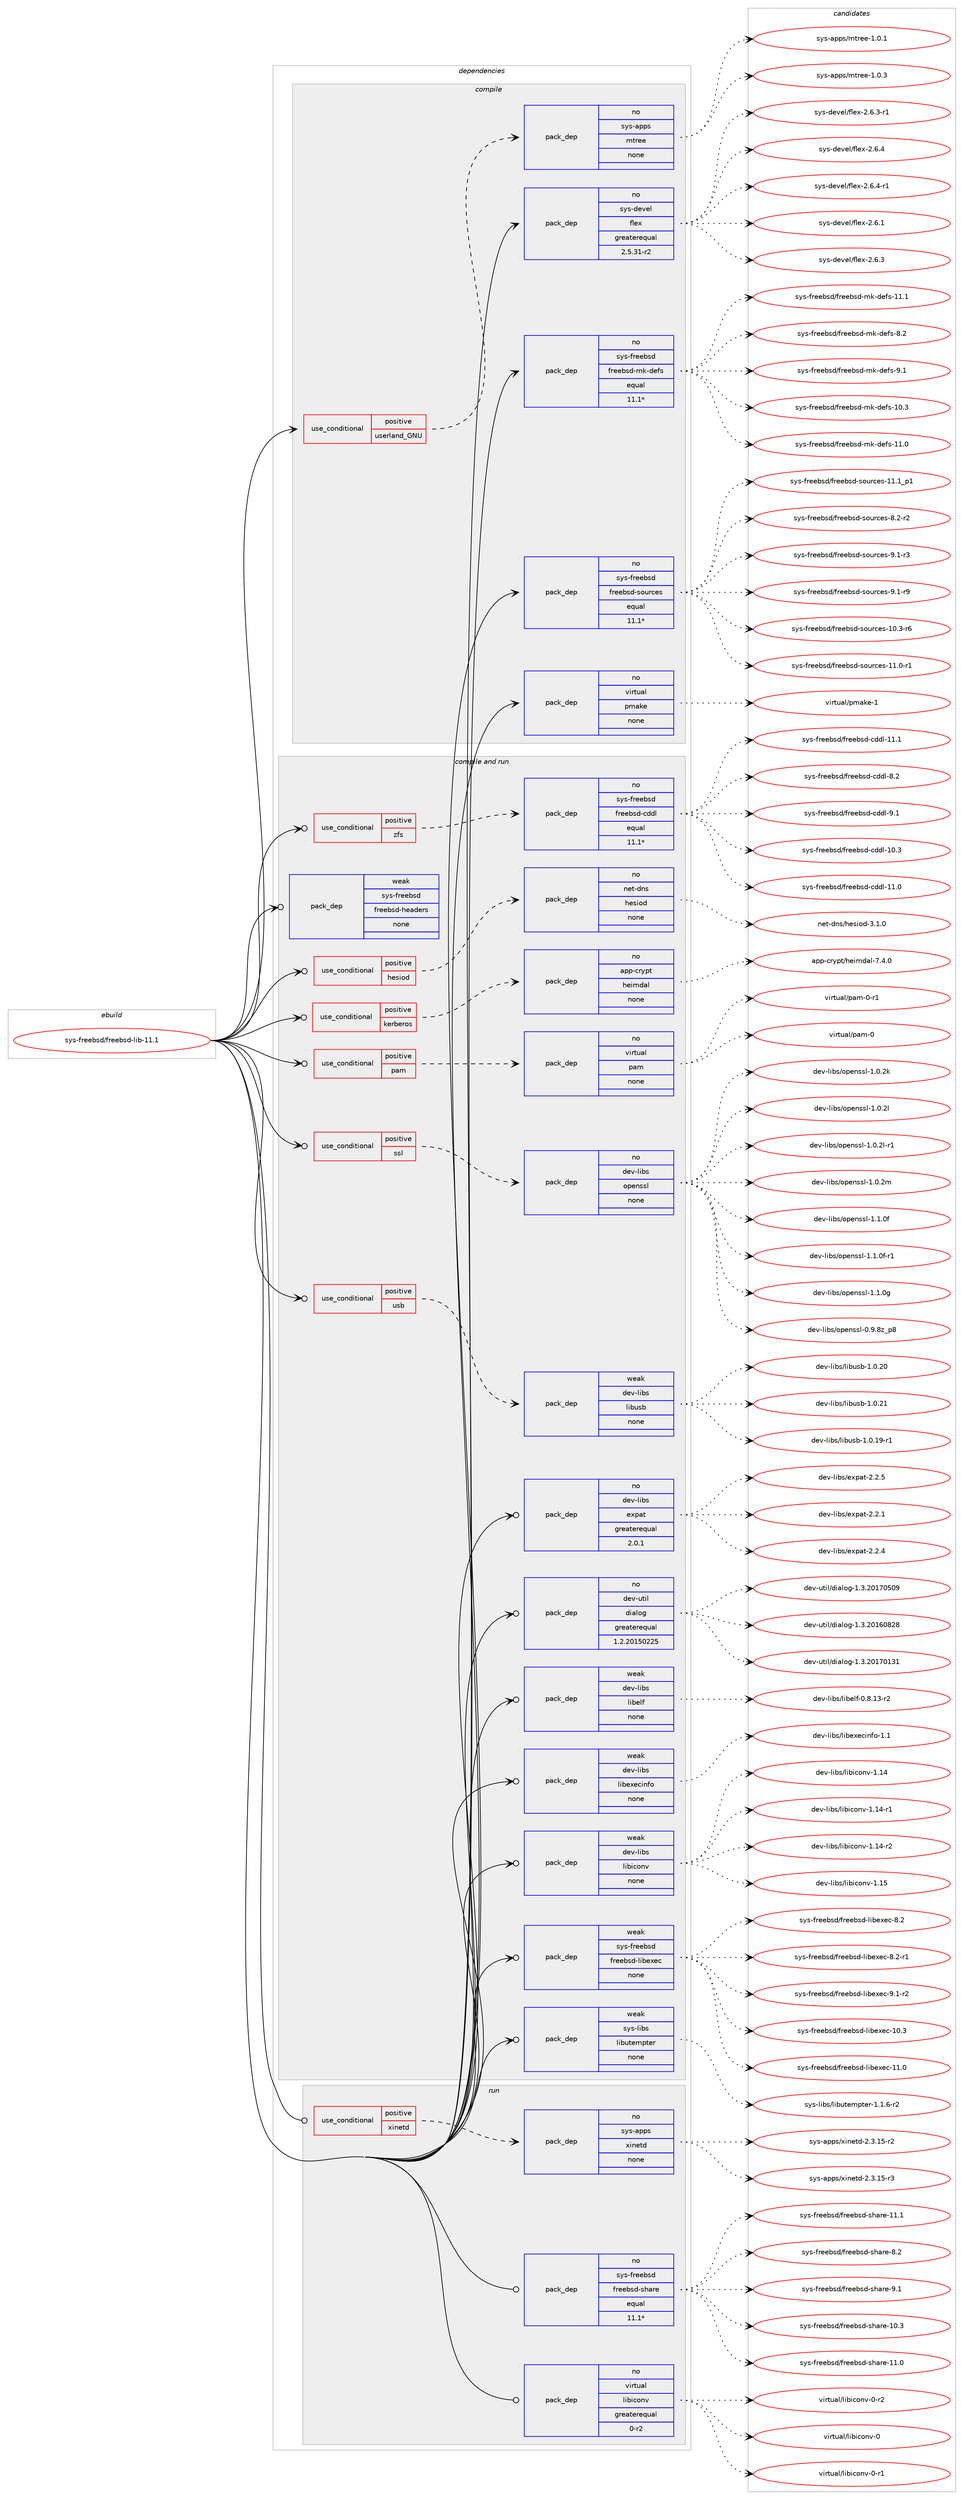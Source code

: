 digraph prolog {

# *************
# Graph options
# *************

newrank=true;
concentrate=true;
compound=true;
graph [rankdir=LR,fontname=Helvetica,fontsize=10,ranksep=1.5];#, ranksep=2.5, nodesep=0.2];
edge  [arrowhead=vee];
node  [fontname=Helvetica,fontsize=10];

# **********
# The ebuild
# **********

subgraph cluster_leftcol {
color=gray;
rank=same;
label=<<i>ebuild</i>>;
id [label="sys-freebsd/freebsd-lib-11.1", color=red, width=4, href="../sys-freebsd/freebsd-lib-11.1.svg"];
}

# ****************
# The dependencies
# ****************

subgraph cluster_midcol {
color=gray;
label=<<i>dependencies</i>>;
subgraph cluster_compile {
fillcolor="#eeeeee";
style=filled;
label=<<i>compile</i>>;
subgraph cond116497 {
dependency486268 [label=<<TABLE BORDER="0" CELLBORDER="1" CELLSPACING="0" CELLPADDING="4"><TR><TD ROWSPAN="3" CELLPADDING="10">use_conditional</TD></TR><TR><TD>positive</TD></TR><TR><TD>userland_GNU</TD></TR></TABLE>>, shape=none, color=red];
subgraph pack361272 {
dependency486269 [label=<<TABLE BORDER="0" CELLBORDER="1" CELLSPACING="0" CELLPADDING="4" WIDTH="220"><TR><TD ROWSPAN="6" CELLPADDING="30">pack_dep</TD></TR><TR><TD WIDTH="110">no</TD></TR><TR><TD>sys-apps</TD></TR><TR><TD>mtree</TD></TR><TR><TD>none</TD></TR><TR><TD></TD></TR></TABLE>>, shape=none, color=blue];
}
dependency486268:e -> dependency486269:w [weight=20,style="dashed",arrowhead="vee"];
}
id:e -> dependency486268:w [weight=20,style="solid",arrowhead="vee"];
subgraph pack361273 {
dependency486270 [label=<<TABLE BORDER="0" CELLBORDER="1" CELLSPACING="0" CELLPADDING="4" WIDTH="220"><TR><TD ROWSPAN="6" CELLPADDING="30">pack_dep</TD></TR><TR><TD WIDTH="110">no</TD></TR><TR><TD>sys-devel</TD></TR><TR><TD>flex</TD></TR><TR><TD>greaterequal</TD></TR><TR><TD>2.5.31-r2</TD></TR></TABLE>>, shape=none, color=blue];
}
id:e -> dependency486270:w [weight=20,style="solid",arrowhead="vee"];
subgraph pack361274 {
dependency486271 [label=<<TABLE BORDER="0" CELLBORDER="1" CELLSPACING="0" CELLPADDING="4" WIDTH="220"><TR><TD ROWSPAN="6" CELLPADDING="30">pack_dep</TD></TR><TR><TD WIDTH="110">no</TD></TR><TR><TD>sys-freebsd</TD></TR><TR><TD>freebsd-mk-defs</TD></TR><TR><TD>equal</TD></TR><TR><TD>11.1*</TD></TR></TABLE>>, shape=none, color=blue];
}
id:e -> dependency486271:w [weight=20,style="solid",arrowhead="vee"];
subgraph pack361275 {
dependency486272 [label=<<TABLE BORDER="0" CELLBORDER="1" CELLSPACING="0" CELLPADDING="4" WIDTH="220"><TR><TD ROWSPAN="6" CELLPADDING="30">pack_dep</TD></TR><TR><TD WIDTH="110">no</TD></TR><TR><TD>sys-freebsd</TD></TR><TR><TD>freebsd-sources</TD></TR><TR><TD>equal</TD></TR><TR><TD>11.1*</TD></TR></TABLE>>, shape=none, color=blue];
}
id:e -> dependency486272:w [weight=20,style="solid",arrowhead="vee"];
subgraph pack361276 {
dependency486273 [label=<<TABLE BORDER="0" CELLBORDER="1" CELLSPACING="0" CELLPADDING="4" WIDTH="220"><TR><TD ROWSPAN="6" CELLPADDING="30">pack_dep</TD></TR><TR><TD WIDTH="110">no</TD></TR><TR><TD>virtual</TD></TR><TR><TD>pmake</TD></TR><TR><TD>none</TD></TR><TR><TD></TD></TR></TABLE>>, shape=none, color=blue];
}
id:e -> dependency486273:w [weight=20,style="solid",arrowhead="vee"];
}
subgraph cluster_compileandrun {
fillcolor="#eeeeee";
style=filled;
label=<<i>compile and run</i>>;
subgraph cond116498 {
dependency486274 [label=<<TABLE BORDER="0" CELLBORDER="1" CELLSPACING="0" CELLPADDING="4"><TR><TD ROWSPAN="3" CELLPADDING="10">use_conditional</TD></TR><TR><TD>positive</TD></TR><TR><TD>hesiod</TD></TR></TABLE>>, shape=none, color=red];
subgraph pack361277 {
dependency486275 [label=<<TABLE BORDER="0" CELLBORDER="1" CELLSPACING="0" CELLPADDING="4" WIDTH="220"><TR><TD ROWSPAN="6" CELLPADDING="30">pack_dep</TD></TR><TR><TD WIDTH="110">no</TD></TR><TR><TD>net-dns</TD></TR><TR><TD>hesiod</TD></TR><TR><TD>none</TD></TR><TR><TD></TD></TR></TABLE>>, shape=none, color=blue];
}
dependency486274:e -> dependency486275:w [weight=20,style="dashed",arrowhead="vee"];
}
id:e -> dependency486274:w [weight=20,style="solid",arrowhead="odotvee"];
subgraph cond116499 {
dependency486276 [label=<<TABLE BORDER="0" CELLBORDER="1" CELLSPACING="0" CELLPADDING="4"><TR><TD ROWSPAN="3" CELLPADDING="10">use_conditional</TD></TR><TR><TD>positive</TD></TR><TR><TD>kerberos</TD></TR></TABLE>>, shape=none, color=red];
subgraph pack361278 {
dependency486277 [label=<<TABLE BORDER="0" CELLBORDER="1" CELLSPACING="0" CELLPADDING="4" WIDTH="220"><TR><TD ROWSPAN="6" CELLPADDING="30">pack_dep</TD></TR><TR><TD WIDTH="110">no</TD></TR><TR><TD>app-crypt</TD></TR><TR><TD>heimdal</TD></TR><TR><TD>none</TD></TR><TR><TD></TD></TR></TABLE>>, shape=none, color=blue];
}
dependency486276:e -> dependency486277:w [weight=20,style="dashed",arrowhead="vee"];
}
id:e -> dependency486276:w [weight=20,style="solid",arrowhead="odotvee"];
subgraph cond116500 {
dependency486278 [label=<<TABLE BORDER="0" CELLBORDER="1" CELLSPACING="0" CELLPADDING="4"><TR><TD ROWSPAN="3" CELLPADDING="10">use_conditional</TD></TR><TR><TD>positive</TD></TR><TR><TD>pam</TD></TR></TABLE>>, shape=none, color=red];
subgraph pack361279 {
dependency486279 [label=<<TABLE BORDER="0" CELLBORDER="1" CELLSPACING="0" CELLPADDING="4" WIDTH="220"><TR><TD ROWSPAN="6" CELLPADDING="30">pack_dep</TD></TR><TR><TD WIDTH="110">no</TD></TR><TR><TD>virtual</TD></TR><TR><TD>pam</TD></TR><TR><TD>none</TD></TR><TR><TD></TD></TR></TABLE>>, shape=none, color=blue];
}
dependency486278:e -> dependency486279:w [weight=20,style="dashed",arrowhead="vee"];
}
id:e -> dependency486278:w [weight=20,style="solid",arrowhead="odotvee"];
subgraph cond116501 {
dependency486280 [label=<<TABLE BORDER="0" CELLBORDER="1" CELLSPACING="0" CELLPADDING="4"><TR><TD ROWSPAN="3" CELLPADDING="10">use_conditional</TD></TR><TR><TD>positive</TD></TR><TR><TD>ssl</TD></TR></TABLE>>, shape=none, color=red];
subgraph pack361280 {
dependency486281 [label=<<TABLE BORDER="0" CELLBORDER="1" CELLSPACING="0" CELLPADDING="4" WIDTH="220"><TR><TD ROWSPAN="6" CELLPADDING="30">pack_dep</TD></TR><TR><TD WIDTH="110">no</TD></TR><TR><TD>dev-libs</TD></TR><TR><TD>openssl</TD></TR><TR><TD>none</TD></TR><TR><TD></TD></TR></TABLE>>, shape=none, color=blue];
}
dependency486280:e -> dependency486281:w [weight=20,style="dashed",arrowhead="vee"];
}
id:e -> dependency486280:w [weight=20,style="solid",arrowhead="odotvee"];
subgraph cond116502 {
dependency486282 [label=<<TABLE BORDER="0" CELLBORDER="1" CELLSPACING="0" CELLPADDING="4"><TR><TD ROWSPAN="3" CELLPADDING="10">use_conditional</TD></TR><TR><TD>positive</TD></TR><TR><TD>usb</TD></TR></TABLE>>, shape=none, color=red];
subgraph pack361281 {
dependency486283 [label=<<TABLE BORDER="0" CELLBORDER="1" CELLSPACING="0" CELLPADDING="4" WIDTH="220"><TR><TD ROWSPAN="6" CELLPADDING="30">pack_dep</TD></TR><TR><TD WIDTH="110">weak</TD></TR><TR><TD>dev-libs</TD></TR><TR><TD>libusb</TD></TR><TR><TD>none</TD></TR><TR><TD></TD></TR></TABLE>>, shape=none, color=blue];
}
dependency486282:e -> dependency486283:w [weight=20,style="dashed",arrowhead="vee"];
}
id:e -> dependency486282:w [weight=20,style="solid",arrowhead="odotvee"];
subgraph cond116503 {
dependency486284 [label=<<TABLE BORDER="0" CELLBORDER="1" CELLSPACING="0" CELLPADDING="4"><TR><TD ROWSPAN="3" CELLPADDING="10">use_conditional</TD></TR><TR><TD>positive</TD></TR><TR><TD>zfs</TD></TR></TABLE>>, shape=none, color=red];
subgraph pack361282 {
dependency486285 [label=<<TABLE BORDER="0" CELLBORDER="1" CELLSPACING="0" CELLPADDING="4" WIDTH="220"><TR><TD ROWSPAN="6" CELLPADDING="30">pack_dep</TD></TR><TR><TD WIDTH="110">no</TD></TR><TR><TD>sys-freebsd</TD></TR><TR><TD>freebsd-cddl</TD></TR><TR><TD>equal</TD></TR><TR><TD>11.1*</TD></TR></TABLE>>, shape=none, color=blue];
}
dependency486284:e -> dependency486285:w [weight=20,style="dashed",arrowhead="vee"];
}
id:e -> dependency486284:w [weight=20,style="solid",arrowhead="odotvee"];
subgraph pack361283 {
dependency486286 [label=<<TABLE BORDER="0" CELLBORDER="1" CELLSPACING="0" CELLPADDING="4" WIDTH="220"><TR><TD ROWSPAN="6" CELLPADDING="30">pack_dep</TD></TR><TR><TD WIDTH="110">no</TD></TR><TR><TD>dev-libs</TD></TR><TR><TD>expat</TD></TR><TR><TD>greaterequal</TD></TR><TR><TD>2.0.1</TD></TR></TABLE>>, shape=none, color=blue];
}
id:e -> dependency486286:w [weight=20,style="solid",arrowhead="odotvee"];
subgraph pack361284 {
dependency486287 [label=<<TABLE BORDER="0" CELLBORDER="1" CELLSPACING="0" CELLPADDING="4" WIDTH="220"><TR><TD ROWSPAN="6" CELLPADDING="30">pack_dep</TD></TR><TR><TD WIDTH="110">no</TD></TR><TR><TD>dev-util</TD></TR><TR><TD>dialog</TD></TR><TR><TD>greaterequal</TD></TR><TR><TD>1.2.20150225</TD></TR></TABLE>>, shape=none, color=blue];
}
id:e -> dependency486287:w [weight=20,style="solid",arrowhead="odotvee"];
subgraph pack361285 {
dependency486288 [label=<<TABLE BORDER="0" CELLBORDER="1" CELLSPACING="0" CELLPADDING="4" WIDTH="220"><TR><TD ROWSPAN="6" CELLPADDING="30">pack_dep</TD></TR><TR><TD WIDTH="110">weak</TD></TR><TR><TD>dev-libs</TD></TR><TR><TD>libelf</TD></TR><TR><TD>none</TD></TR><TR><TD></TD></TR></TABLE>>, shape=none, color=blue];
}
id:e -> dependency486288:w [weight=20,style="solid",arrowhead="odotvee"];
subgraph pack361286 {
dependency486289 [label=<<TABLE BORDER="0" CELLBORDER="1" CELLSPACING="0" CELLPADDING="4" WIDTH="220"><TR><TD ROWSPAN="6" CELLPADDING="30">pack_dep</TD></TR><TR><TD WIDTH="110">weak</TD></TR><TR><TD>dev-libs</TD></TR><TR><TD>libexecinfo</TD></TR><TR><TD>none</TD></TR><TR><TD></TD></TR></TABLE>>, shape=none, color=blue];
}
id:e -> dependency486289:w [weight=20,style="solid",arrowhead="odotvee"];
subgraph pack361287 {
dependency486290 [label=<<TABLE BORDER="0" CELLBORDER="1" CELLSPACING="0" CELLPADDING="4" WIDTH="220"><TR><TD ROWSPAN="6" CELLPADDING="30">pack_dep</TD></TR><TR><TD WIDTH="110">weak</TD></TR><TR><TD>dev-libs</TD></TR><TR><TD>libiconv</TD></TR><TR><TD>none</TD></TR><TR><TD></TD></TR></TABLE>>, shape=none, color=blue];
}
id:e -> dependency486290:w [weight=20,style="solid",arrowhead="odotvee"];
subgraph pack361288 {
dependency486291 [label=<<TABLE BORDER="0" CELLBORDER="1" CELLSPACING="0" CELLPADDING="4" WIDTH="220"><TR><TD ROWSPAN="6" CELLPADDING="30">pack_dep</TD></TR><TR><TD WIDTH="110">weak</TD></TR><TR><TD>sys-freebsd</TD></TR><TR><TD>freebsd-headers</TD></TR><TR><TD>none</TD></TR><TR><TD></TD></TR></TABLE>>, shape=none, color=blue];
}
id:e -> dependency486291:w [weight=20,style="solid",arrowhead="odotvee"];
subgraph pack361289 {
dependency486292 [label=<<TABLE BORDER="0" CELLBORDER="1" CELLSPACING="0" CELLPADDING="4" WIDTH="220"><TR><TD ROWSPAN="6" CELLPADDING="30">pack_dep</TD></TR><TR><TD WIDTH="110">weak</TD></TR><TR><TD>sys-freebsd</TD></TR><TR><TD>freebsd-libexec</TD></TR><TR><TD>none</TD></TR><TR><TD></TD></TR></TABLE>>, shape=none, color=blue];
}
id:e -> dependency486292:w [weight=20,style="solid",arrowhead="odotvee"];
subgraph pack361290 {
dependency486293 [label=<<TABLE BORDER="0" CELLBORDER="1" CELLSPACING="0" CELLPADDING="4" WIDTH="220"><TR><TD ROWSPAN="6" CELLPADDING="30">pack_dep</TD></TR><TR><TD WIDTH="110">weak</TD></TR><TR><TD>sys-libs</TD></TR><TR><TD>libutempter</TD></TR><TR><TD>none</TD></TR><TR><TD></TD></TR></TABLE>>, shape=none, color=blue];
}
id:e -> dependency486293:w [weight=20,style="solid",arrowhead="odotvee"];
}
subgraph cluster_run {
fillcolor="#eeeeee";
style=filled;
label=<<i>run</i>>;
subgraph cond116504 {
dependency486294 [label=<<TABLE BORDER="0" CELLBORDER="1" CELLSPACING="0" CELLPADDING="4"><TR><TD ROWSPAN="3" CELLPADDING="10">use_conditional</TD></TR><TR><TD>positive</TD></TR><TR><TD>xinetd</TD></TR></TABLE>>, shape=none, color=red];
subgraph pack361291 {
dependency486295 [label=<<TABLE BORDER="0" CELLBORDER="1" CELLSPACING="0" CELLPADDING="4" WIDTH="220"><TR><TD ROWSPAN="6" CELLPADDING="30">pack_dep</TD></TR><TR><TD WIDTH="110">no</TD></TR><TR><TD>sys-apps</TD></TR><TR><TD>xinetd</TD></TR><TR><TD>none</TD></TR><TR><TD></TD></TR></TABLE>>, shape=none, color=blue];
}
dependency486294:e -> dependency486295:w [weight=20,style="dashed",arrowhead="vee"];
}
id:e -> dependency486294:w [weight=20,style="solid",arrowhead="odot"];
subgraph pack361292 {
dependency486296 [label=<<TABLE BORDER="0" CELLBORDER="1" CELLSPACING="0" CELLPADDING="4" WIDTH="220"><TR><TD ROWSPAN="6" CELLPADDING="30">pack_dep</TD></TR><TR><TD WIDTH="110">no</TD></TR><TR><TD>sys-freebsd</TD></TR><TR><TD>freebsd-share</TD></TR><TR><TD>equal</TD></TR><TR><TD>11.1*</TD></TR></TABLE>>, shape=none, color=blue];
}
id:e -> dependency486296:w [weight=20,style="solid",arrowhead="odot"];
subgraph pack361293 {
dependency486297 [label=<<TABLE BORDER="0" CELLBORDER="1" CELLSPACING="0" CELLPADDING="4" WIDTH="220"><TR><TD ROWSPAN="6" CELLPADDING="30">pack_dep</TD></TR><TR><TD WIDTH="110">no</TD></TR><TR><TD>virtual</TD></TR><TR><TD>libiconv</TD></TR><TR><TD>greaterequal</TD></TR><TR><TD>0-r2</TD></TR></TABLE>>, shape=none, color=blue];
}
id:e -> dependency486297:w [weight=20,style="solid",arrowhead="odot"];
}
}

# **************
# The candidates
# **************

subgraph cluster_choices {
rank=same;
color=gray;
label=<<i>candidates</i>>;

subgraph choice361272 {
color=black;
nodesep=1;
choice115121115459711211211547109116114101101454946484649 [label="sys-apps/mtree-1.0.1", color=red, width=4,href="../sys-apps/mtree-1.0.1.svg"];
choice115121115459711211211547109116114101101454946484651 [label="sys-apps/mtree-1.0.3", color=red, width=4,href="../sys-apps/mtree-1.0.3.svg"];
dependency486269:e -> choice115121115459711211211547109116114101101454946484649:w [style=dotted,weight="100"];
dependency486269:e -> choice115121115459711211211547109116114101101454946484651:w [style=dotted,weight="100"];
}
subgraph choice361273 {
color=black;
nodesep=1;
choice1151211154510010111810110847102108101120455046544649 [label="sys-devel/flex-2.6.1", color=red, width=4,href="../sys-devel/flex-2.6.1.svg"];
choice1151211154510010111810110847102108101120455046544651 [label="sys-devel/flex-2.6.3", color=red, width=4,href="../sys-devel/flex-2.6.3.svg"];
choice11512111545100101118101108471021081011204550465446514511449 [label="sys-devel/flex-2.6.3-r1", color=red, width=4,href="../sys-devel/flex-2.6.3-r1.svg"];
choice1151211154510010111810110847102108101120455046544652 [label="sys-devel/flex-2.6.4", color=red, width=4,href="../sys-devel/flex-2.6.4.svg"];
choice11512111545100101118101108471021081011204550465446524511449 [label="sys-devel/flex-2.6.4-r1", color=red, width=4,href="../sys-devel/flex-2.6.4-r1.svg"];
dependency486270:e -> choice1151211154510010111810110847102108101120455046544649:w [style=dotted,weight="100"];
dependency486270:e -> choice1151211154510010111810110847102108101120455046544651:w [style=dotted,weight="100"];
dependency486270:e -> choice11512111545100101118101108471021081011204550465446514511449:w [style=dotted,weight="100"];
dependency486270:e -> choice1151211154510010111810110847102108101120455046544652:w [style=dotted,weight="100"];
dependency486270:e -> choice11512111545100101118101108471021081011204550465446524511449:w [style=dotted,weight="100"];
}
subgraph choice361274 {
color=black;
nodesep=1;
choice1151211154510211410110198115100471021141011019811510045109107451001011021154549484651 [label="sys-freebsd/freebsd-mk-defs-10.3", color=red, width=4,href="../sys-freebsd/freebsd-mk-defs-10.3.svg"];
choice1151211154510211410110198115100471021141011019811510045109107451001011021154549494648 [label="sys-freebsd/freebsd-mk-defs-11.0", color=red, width=4,href="../sys-freebsd/freebsd-mk-defs-11.0.svg"];
choice1151211154510211410110198115100471021141011019811510045109107451001011021154549494649 [label="sys-freebsd/freebsd-mk-defs-11.1", color=red, width=4,href="../sys-freebsd/freebsd-mk-defs-11.1.svg"];
choice11512111545102114101101981151004710211410110198115100451091074510010110211545564650 [label="sys-freebsd/freebsd-mk-defs-8.2", color=red, width=4,href="../sys-freebsd/freebsd-mk-defs-8.2.svg"];
choice11512111545102114101101981151004710211410110198115100451091074510010110211545574649 [label="sys-freebsd/freebsd-mk-defs-9.1", color=red, width=4,href="../sys-freebsd/freebsd-mk-defs-9.1.svg"];
dependency486271:e -> choice1151211154510211410110198115100471021141011019811510045109107451001011021154549484651:w [style=dotted,weight="100"];
dependency486271:e -> choice1151211154510211410110198115100471021141011019811510045109107451001011021154549494648:w [style=dotted,weight="100"];
dependency486271:e -> choice1151211154510211410110198115100471021141011019811510045109107451001011021154549494649:w [style=dotted,weight="100"];
dependency486271:e -> choice11512111545102114101101981151004710211410110198115100451091074510010110211545564650:w [style=dotted,weight="100"];
dependency486271:e -> choice11512111545102114101101981151004710211410110198115100451091074510010110211545574649:w [style=dotted,weight="100"];
}
subgraph choice361275 {
color=black;
nodesep=1;
choice11512111545102114101101981151004710211410110198115100451151111171149910111545494846514511454 [label="sys-freebsd/freebsd-sources-10.3-r6", color=red, width=4,href="../sys-freebsd/freebsd-sources-10.3-r6.svg"];
choice11512111545102114101101981151004710211410110198115100451151111171149910111545494946484511449 [label="sys-freebsd/freebsd-sources-11.0-r1", color=red, width=4,href="../sys-freebsd/freebsd-sources-11.0-r1.svg"];
choice11512111545102114101101981151004710211410110198115100451151111171149910111545494946499511249 [label="sys-freebsd/freebsd-sources-11.1_p1", color=red, width=4,href="../sys-freebsd/freebsd-sources-11.1_p1.svg"];
choice115121115451021141011019811510047102114101101981151004511511111711499101115455646504511450 [label="sys-freebsd/freebsd-sources-8.2-r2", color=red, width=4,href="../sys-freebsd/freebsd-sources-8.2-r2.svg"];
choice115121115451021141011019811510047102114101101981151004511511111711499101115455746494511451 [label="sys-freebsd/freebsd-sources-9.1-r3", color=red, width=4,href="../sys-freebsd/freebsd-sources-9.1-r3.svg"];
choice115121115451021141011019811510047102114101101981151004511511111711499101115455746494511457 [label="sys-freebsd/freebsd-sources-9.1-r9", color=red, width=4,href="../sys-freebsd/freebsd-sources-9.1-r9.svg"];
dependency486272:e -> choice11512111545102114101101981151004710211410110198115100451151111171149910111545494846514511454:w [style=dotted,weight="100"];
dependency486272:e -> choice11512111545102114101101981151004710211410110198115100451151111171149910111545494946484511449:w [style=dotted,weight="100"];
dependency486272:e -> choice11512111545102114101101981151004710211410110198115100451151111171149910111545494946499511249:w [style=dotted,weight="100"];
dependency486272:e -> choice115121115451021141011019811510047102114101101981151004511511111711499101115455646504511450:w [style=dotted,weight="100"];
dependency486272:e -> choice115121115451021141011019811510047102114101101981151004511511111711499101115455746494511451:w [style=dotted,weight="100"];
dependency486272:e -> choice115121115451021141011019811510047102114101101981151004511511111711499101115455746494511457:w [style=dotted,weight="100"];
}
subgraph choice361276 {
color=black;
nodesep=1;
choice1181051141161179710847112109971071014549 [label="virtual/pmake-1", color=red, width=4,href="../virtual/pmake-1.svg"];
dependency486273:e -> choice1181051141161179710847112109971071014549:w [style=dotted,weight="100"];
}
subgraph choice361277 {
color=black;
nodesep=1;
choice1101011164510011011547104101115105111100455146494648 [label="net-dns/hesiod-3.1.0", color=red, width=4,href="../net-dns/hesiod-3.1.0.svg"];
dependency486275:e -> choice1101011164510011011547104101115105111100455146494648:w [style=dotted,weight="100"];
}
subgraph choice361278 {
color=black;
nodesep=1;
choice9711211245991141211121164710410110510910097108455546524648 [label="app-crypt/heimdal-7.4.0", color=red, width=4,href="../app-crypt/heimdal-7.4.0.svg"];
dependency486277:e -> choice9711211245991141211121164710410110510910097108455546524648:w [style=dotted,weight="100"];
}
subgraph choice361279 {
color=black;
nodesep=1;
choice1181051141161179710847112971094548 [label="virtual/pam-0", color=red, width=4,href="../virtual/pam-0.svg"];
choice11810511411611797108471129710945484511449 [label="virtual/pam-0-r1", color=red, width=4,href="../virtual/pam-0-r1.svg"];
dependency486279:e -> choice1181051141161179710847112971094548:w [style=dotted,weight="100"];
dependency486279:e -> choice11810511411611797108471129710945484511449:w [style=dotted,weight="100"];
}
subgraph choice361280 {
color=black;
nodesep=1;
choice1001011184510810598115471111121011101151151084548465746561229511256 [label="dev-libs/openssl-0.9.8z_p8", color=red, width=4,href="../dev-libs/openssl-0.9.8z_p8.svg"];
choice100101118451081059811547111112101110115115108454946484650107 [label="dev-libs/openssl-1.0.2k", color=red, width=4,href="../dev-libs/openssl-1.0.2k.svg"];
choice100101118451081059811547111112101110115115108454946484650108 [label="dev-libs/openssl-1.0.2l", color=red, width=4,href="../dev-libs/openssl-1.0.2l.svg"];
choice1001011184510810598115471111121011101151151084549464846501084511449 [label="dev-libs/openssl-1.0.2l-r1", color=red, width=4,href="../dev-libs/openssl-1.0.2l-r1.svg"];
choice100101118451081059811547111112101110115115108454946484650109 [label="dev-libs/openssl-1.0.2m", color=red, width=4,href="../dev-libs/openssl-1.0.2m.svg"];
choice100101118451081059811547111112101110115115108454946494648102 [label="dev-libs/openssl-1.1.0f", color=red, width=4,href="../dev-libs/openssl-1.1.0f.svg"];
choice1001011184510810598115471111121011101151151084549464946481024511449 [label="dev-libs/openssl-1.1.0f-r1", color=red, width=4,href="../dev-libs/openssl-1.1.0f-r1.svg"];
choice100101118451081059811547111112101110115115108454946494648103 [label="dev-libs/openssl-1.1.0g", color=red, width=4,href="../dev-libs/openssl-1.1.0g.svg"];
dependency486281:e -> choice1001011184510810598115471111121011101151151084548465746561229511256:w [style=dotted,weight="100"];
dependency486281:e -> choice100101118451081059811547111112101110115115108454946484650107:w [style=dotted,weight="100"];
dependency486281:e -> choice100101118451081059811547111112101110115115108454946484650108:w [style=dotted,weight="100"];
dependency486281:e -> choice1001011184510810598115471111121011101151151084549464846501084511449:w [style=dotted,weight="100"];
dependency486281:e -> choice100101118451081059811547111112101110115115108454946484650109:w [style=dotted,weight="100"];
dependency486281:e -> choice100101118451081059811547111112101110115115108454946494648102:w [style=dotted,weight="100"];
dependency486281:e -> choice1001011184510810598115471111121011101151151084549464946481024511449:w [style=dotted,weight="100"];
dependency486281:e -> choice100101118451081059811547111112101110115115108454946494648103:w [style=dotted,weight="100"];
}
subgraph choice361281 {
color=black;
nodesep=1;
choice1001011184510810598115471081059811711598454946484649574511449 [label="dev-libs/libusb-1.0.19-r1", color=red, width=4,href="../dev-libs/libusb-1.0.19-r1.svg"];
choice100101118451081059811547108105981171159845494648465048 [label="dev-libs/libusb-1.0.20", color=red, width=4,href="../dev-libs/libusb-1.0.20.svg"];
choice100101118451081059811547108105981171159845494648465049 [label="dev-libs/libusb-1.0.21", color=red, width=4,href="../dev-libs/libusb-1.0.21.svg"];
dependency486283:e -> choice1001011184510810598115471081059811711598454946484649574511449:w [style=dotted,weight="100"];
dependency486283:e -> choice100101118451081059811547108105981171159845494648465048:w [style=dotted,weight="100"];
dependency486283:e -> choice100101118451081059811547108105981171159845494648465049:w [style=dotted,weight="100"];
}
subgraph choice361282 {
color=black;
nodesep=1;
choice1151211154510211410110198115100471021141011019811510045991001001084549484651 [label="sys-freebsd/freebsd-cddl-10.3", color=red, width=4,href="../sys-freebsd/freebsd-cddl-10.3.svg"];
choice1151211154510211410110198115100471021141011019811510045991001001084549494648 [label="sys-freebsd/freebsd-cddl-11.0", color=red, width=4,href="../sys-freebsd/freebsd-cddl-11.0.svg"];
choice1151211154510211410110198115100471021141011019811510045991001001084549494649 [label="sys-freebsd/freebsd-cddl-11.1", color=red, width=4,href="../sys-freebsd/freebsd-cddl-11.1.svg"];
choice11512111545102114101101981151004710211410110198115100459910010010845564650 [label="sys-freebsd/freebsd-cddl-8.2", color=red, width=4,href="../sys-freebsd/freebsd-cddl-8.2.svg"];
choice11512111545102114101101981151004710211410110198115100459910010010845574649 [label="sys-freebsd/freebsd-cddl-9.1", color=red, width=4,href="../sys-freebsd/freebsd-cddl-9.1.svg"];
dependency486285:e -> choice1151211154510211410110198115100471021141011019811510045991001001084549484651:w [style=dotted,weight="100"];
dependency486285:e -> choice1151211154510211410110198115100471021141011019811510045991001001084549494648:w [style=dotted,weight="100"];
dependency486285:e -> choice1151211154510211410110198115100471021141011019811510045991001001084549494649:w [style=dotted,weight="100"];
dependency486285:e -> choice11512111545102114101101981151004710211410110198115100459910010010845564650:w [style=dotted,weight="100"];
dependency486285:e -> choice11512111545102114101101981151004710211410110198115100459910010010845574649:w [style=dotted,weight="100"];
}
subgraph choice361283 {
color=black;
nodesep=1;
choice10010111845108105981154710112011297116455046504649 [label="dev-libs/expat-2.2.1", color=red, width=4,href="../dev-libs/expat-2.2.1.svg"];
choice10010111845108105981154710112011297116455046504652 [label="dev-libs/expat-2.2.4", color=red, width=4,href="../dev-libs/expat-2.2.4.svg"];
choice10010111845108105981154710112011297116455046504653 [label="dev-libs/expat-2.2.5", color=red, width=4,href="../dev-libs/expat-2.2.5.svg"];
dependency486286:e -> choice10010111845108105981154710112011297116455046504649:w [style=dotted,weight="100"];
dependency486286:e -> choice10010111845108105981154710112011297116455046504652:w [style=dotted,weight="100"];
dependency486286:e -> choice10010111845108105981154710112011297116455046504653:w [style=dotted,weight="100"];
}
subgraph choice361284 {
color=black;
nodesep=1;
choice10010111845117116105108471001059710811110345494651465048495448565056 [label="dev-util/dialog-1.3.20160828", color=red, width=4,href="../dev-util/dialog-1.3.20160828.svg"];
choice10010111845117116105108471001059710811110345494651465048495548495149 [label="dev-util/dialog-1.3.20170131", color=red, width=4,href="../dev-util/dialog-1.3.20170131.svg"];
choice10010111845117116105108471001059710811110345494651465048495548534857 [label="dev-util/dialog-1.3.20170509", color=red, width=4,href="../dev-util/dialog-1.3.20170509.svg"];
dependency486287:e -> choice10010111845117116105108471001059710811110345494651465048495448565056:w [style=dotted,weight="100"];
dependency486287:e -> choice10010111845117116105108471001059710811110345494651465048495548495149:w [style=dotted,weight="100"];
dependency486287:e -> choice10010111845117116105108471001059710811110345494651465048495548534857:w [style=dotted,weight="100"];
}
subgraph choice361285 {
color=black;
nodesep=1;
choice10010111845108105981154710810598101108102454846564649514511450 [label="dev-libs/libelf-0.8.13-r2", color=red, width=4,href="../dev-libs/libelf-0.8.13-r2.svg"];
dependency486288:e -> choice10010111845108105981154710810598101108102454846564649514511450:w [style=dotted,weight="100"];
}
subgraph choice361286 {
color=black;
nodesep=1;
choice100101118451081059811547108105981011201019910511010211145494649 [label="dev-libs/libexecinfo-1.1", color=red, width=4,href="../dev-libs/libexecinfo-1.1.svg"];
dependency486289:e -> choice100101118451081059811547108105981011201019910511010211145494649:w [style=dotted,weight="100"];
}
subgraph choice361287 {
color=black;
nodesep=1;
choice10010111845108105981154710810598105991111101184549464952 [label="dev-libs/libiconv-1.14", color=red, width=4,href="../dev-libs/libiconv-1.14.svg"];
choice100101118451081059811547108105981059911111011845494649524511449 [label="dev-libs/libiconv-1.14-r1", color=red, width=4,href="../dev-libs/libiconv-1.14-r1.svg"];
choice100101118451081059811547108105981059911111011845494649524511450 [label="dev-libs/libiconv-1.14-r2", color=red, width=4,href="../dev-libs/libiconv-1.14-r2.svg"];
choice10010111845108105981154710810598105991111101184549464953 [label="dev-libs/libiconv-1.15", color=red, width=4,href="../dev-libs/libiconv-1.15.svg"];
dependency486290:e -> choice10010111845108105981154710810598105991111101184549464952:w [style=dotted,weight="100"];
dependency486290:e -> choice100101118451081059811547108105981059911111011845494649524511449:w [style=dotted,weight="100"];
dependency486290:e -> choice100101118451081059811547108105981059911111011845494649524511450:w [style=dotted,weight="100"];
dependency486290:e -> choice10010111845108105981154710810598105991111101184549464953:w [style=dotted,weight="100"];
}
subgraph choice361288 {
color=black;
nodesep=1;
}
subgraph choice361289 {
color=black;
nodesep=1;
choice115121115451021141011019811510047102114101101981151004510810598101120101994549484651 [label="sys-freebsd/freebsd-libexec-10.3", color=red, width=4,href="../sys-freebsd/freebsd-libexec-10.3.svg"];
choice115121115451021141011019811510047102114101101981151004510810598101120101994549494648 [label="sys-freebsd/freebsd-libexec-11.0", color=red, width=4,href="../sys-freebsd/freebsd-libexec-11.0.svg"];
choice1151211154510211410110198115100471021141011019811510045108105981011201019945564650 [label="sys-freebsd/freebsd-libexec-8.2", color=red, width=4,href="../sys-freebsd/freebsd-libexec-8.2.svg"];
choice11512111545102114101101981151004710211410110198115100451081059810112010199455646504511449 [label="sys-freebsd/freebsd-libexec-8.2-r1", color=red, width=4,href="../sys-freebsd/freebsd-libexec-8.2-r1.svg"];
choice11512111545102114101101981151004710211410110198115100451081059810112010199455746494511450 [label="sys-freebsd/freebsd-libexec-9.1-r2", color=red, width=4,href="../sys-freebsd/freebsd-libexec-9.1-r2.svg"];
dependency486292:e -> choice115121115451021141011019811510047102114101101981151004510810598101120101994549484651:w [style=dotted,weight="100"];
dependency486292:e -> choice115121115451021141011019811510047102114101101981151004510810598101120101994549494648:w [style=dotted,weight="100"];
dependency486292:e -> choice1151211154510211410110198115100471021141011019811510045108105981011201019945564650:w [style=dotted,weight="100"];
dependency486292:e -> choice11512111545102114101101981151004710211410110198115100451081059810112010199455646504511449:w [style=dotted,weight="100"];
dependency486292:e -> choice11512111545102114101101981151004710211410110198115100451081059810112010199455746494511450:w [style=dotted,weight="100"];
}
subgraph choice361290 {
color=black;
nodesep=1;
choice115121115451081059811547108105981171161011091121161011144549464946544511450 [label="sys-libs/libutempter-1.1.6-r2", color=red, width=4,href="../sys-libs/libutempter-1.1.6-r2.svg"];
dependency486293:e -> choice115121115451081059811547108105981171161011091121161011144549464946544511450:w [style=dotted,weight="100"];
}
subgraph choice361291 {
color=black;
nodesep=1;
choice115121115459711211211547120105110101116100455046514649534511450 [label="sys-apps/xinetd-2.3.15-r2", color=red, width=4,href="../sys-apps/xinetd-2.3.15-r2.svg"];
choice115121115459711211211547120105110101116100455046514649534511451 [label="sys-apps/xinetd-2.3.15-r3", color=red, width=4,href="../sys-apps/xinetd-2.3.15-r3.svg"];
dependency486295:e -> choice115121115459711211211547120105110101116100455046514649534511450:w [style=dotted,weight="100"];
dependency486295:e -> choice115121115459711211211547120105110101116100455046514649534511451:w [style=dotted,weight="100"];
}
subgraph choice361292 {
color=black;
nodesep=1;
choice1151211154510211410110198115100471021141011019811510045115104971141014549484651 [label="sys-freebsd/freebsd-share-10.3", color=red, width=4,href="../sys-freebsd/freebsd-share-10.3.svg"];
choice1151211154510211410110198115100471021141011019811510045115104971141014549494648 [label="sys-freebsd/freebsd-share-11.0", color=red, width=4,href="../sys-freebsd/freebsd-share-11.0.svg"];
choice1151211154510211410110198115100471021141011019811510045115104971141014549494649 [label="sys-freebsd/freebsd-share-11.1", color=red, width=4,href="../sys-freebsd/freebsd-share-11.1.svg"];
choice11512111545102114101101981151004710211410110198115100451151049711410145564650 [label="sys-freebsd/freebsd-share-8.2", color=red, width=4,href="../sys-freebsd/freebsd-share-8.2.svg"];
choice11512111545102114101101981151004710211410110198115100451151049711410145574649 [label="sys-freebsd/freebsd-share-9.1", color=red, width=4,href="../sys-freebsd/freebsd-share-9.1.svg"];
dependency486296:e -> choice1151211154510211410110198115100471021141011019811510045115104971141014549484651:w [style=dotted,weight="100"];
dependency486296:e -> choice1151211154510211410110198115100471021141011019811510045115104971141014549494648:w [style=dotted,weight="100"];
dependency486296:e -> choice1151211154510211410110198115100471021141011019811510045115104971141014549494649:w [style=dotted,weight="100"];
dependency486296:e -> choice11512111545102114101101981151004710211410110198115100451151049711410145564650:w [style=dotted,weight="100"];
dependency486296:e -> choice11512111545102114101101981151004710211410110198115100451151049711410145574649:w [style=dotted,weight="100"];
}
subgraph choice361293 {
color=black;
nodesep=1;
choice118105114116117971084710810598105991111101184548 [label="virtual/libiconv-0", color=red, width=4,href="../virtual/libiconv-0.svg"];
choice1181051141161179710847108105981059911111011845484511449 [label="virtual/libiconv-0-r1", color=red, width=4,href="../virtual/libiconv-0-r1.svg"];
choice1181051141161179710847108105981059911111011845484511450 [label="virtual/libiconv-0-r2", color=red, width=4,href="../virtual/libiconv-0-r2.svg"];
dependency486297:e -> choice118105114116117971084710810598105991111101184548:w [style=dotted,weight="100"];
dependency486297:e -> choice1181051141161179710847108105981059911111011845484511449:w [style=dotted,weight="100"];
dependency486297:e -> choice1181051141161179710847108105981059911111011845484511450:w [style=dotted,weight="100"];
}
}

}
